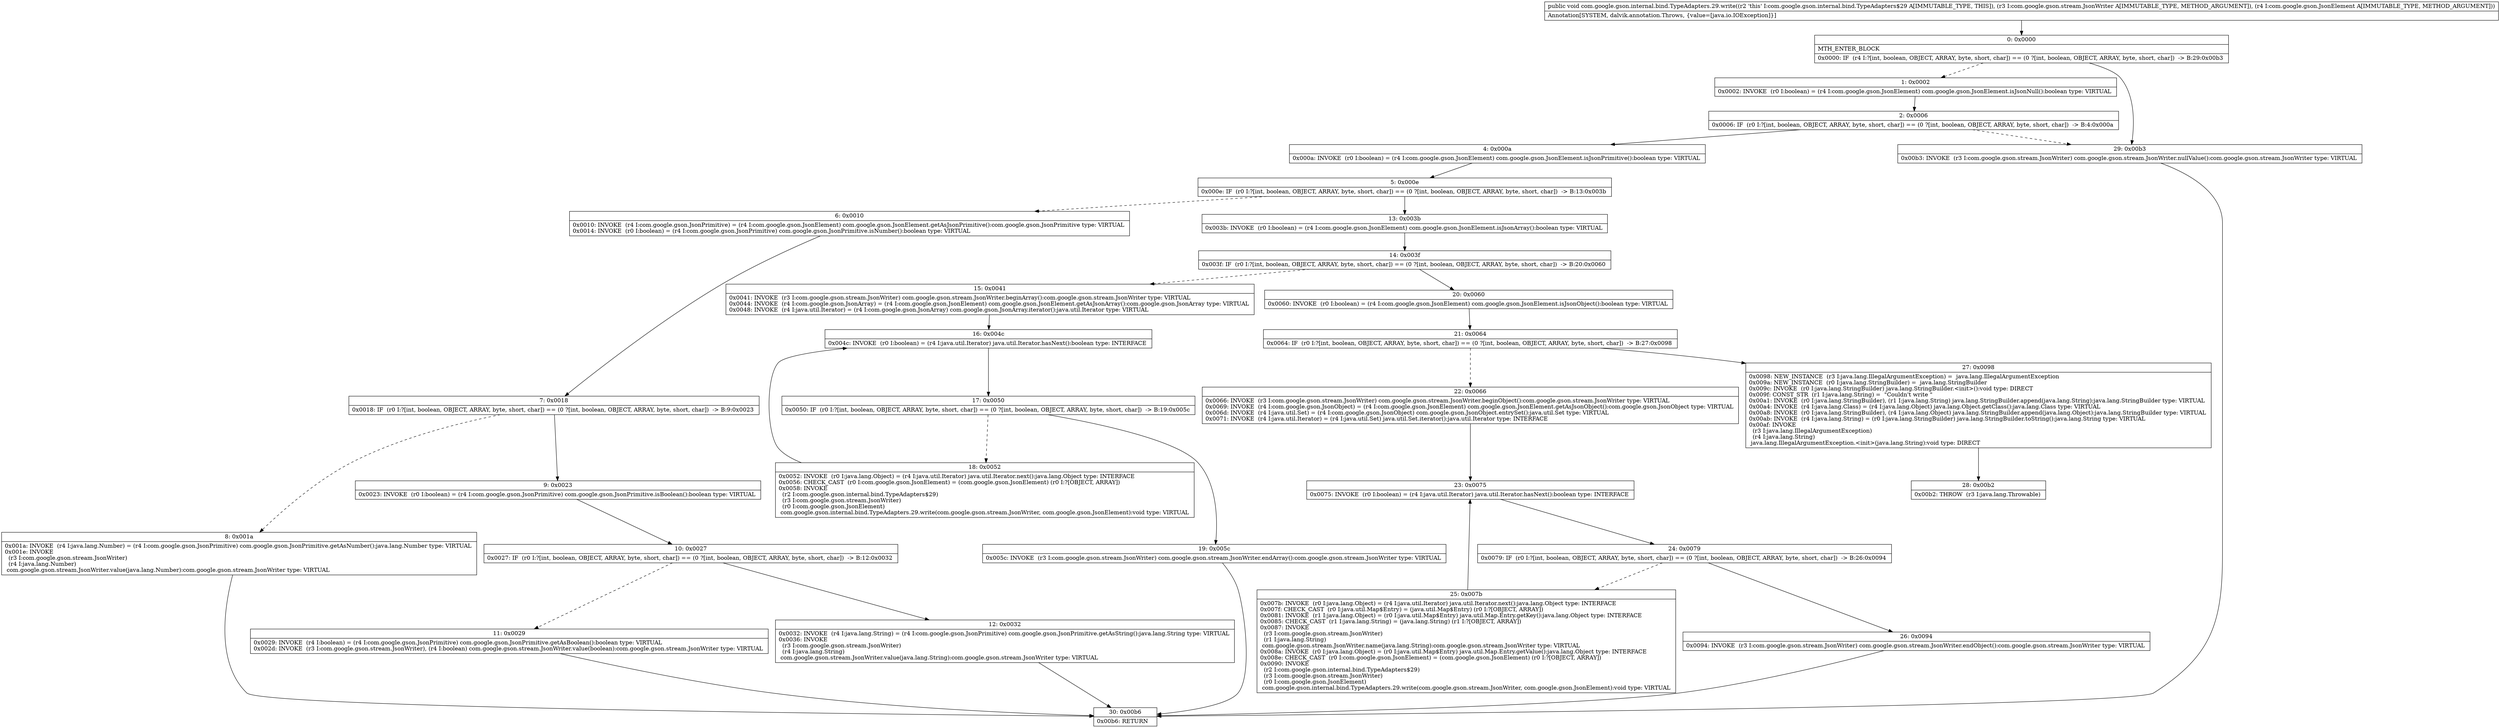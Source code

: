 digraph "CFG forcom.google.gson.internal.bind.TypeAdapters.29.write(Lcom\/google\/gson\/stream\/JsonWriter;Lcom\/google\/gson\/JsonElement;)V" {
Node_0 [shape=record,label="{0\:\ 0x0000|MTH_ENTER_BLOCK\l|0x0000: IF  (r4 I:?[int, boolean, OBJECT, ARRAY, byte, short, char]) == (0 ?[int, boolean, OBJECT, ARRAY, byte, short, char])  \-\> B:29:0x00b3 \l}"];
Node_1 [shape=record,label="{1\:\ 0x0002|0x0002: INVOKE  (r0 I:boolean) = (r4 I:com.google.gson.JsonElement) com.google.gson.JsonElement.isJsonNull():boolean type: VIRTUAL \l}"];
Node_2 [shape=record,label="{2\:\ 0x0006|0x0006: IF  (r0 I:?[int, boolean, OBJECT, ARRAY, byte, short, char]) == (0 ?[int, boolean, OBJECT, ARRAY, byte, short, char])  \-\> B:4:0x000a \l}"];
Node_4 [shape=record,label="{4\:\ 0x000a|0x000a: INVOKE  (r0 I:boolean) = (r4 I:com.google.gson.JsonElement) com.google.gson.JsonElement.isJsonPrimitive():boolean type: VIRTUAL \l}"];
Node_5 [shape=record,label="{5\:\ 0x000e|0x000e: IF  (r0 I:?[int, boolean, OBJECT, ARRAY, byte, short, char]) == (0 ?[int, boolean, OBJECT, ARRAY, byte, short, char])  \-\> B:13:0x003b \l}"];
Node_6 [shape=record,label="{6\:\ 0x0010|0x0010: INVOKE  (r4 I:com.google.gson.JsonPrimitive) = (r4 I:com.google.gson.JsonElement) com.google.gson.JsonElement.getAsJsonPrimitive():com.google.gson.JsonPrimitive type: VIRTUAL \l0x0014: INVOKE  (r0 I:boolean) = (r4 I:com.google.gson.JsonPrimitive) com.google.gson.JsonPrimitive.isNumber():boolean type: VIRTUAL \l}"];
Node_7 [shape=record,label="{7\:\ 0x0018|0x0018: IF  (r0 I:?[int, boolean, OBJECT, ARRAY, byte, short, char]) == (0 ?[int, boolean, OBJECT, ARRAY, byte, short, char])  \-\> B:9:0x0023 \l}"];
Node_8 [shape=record,label="{8\:\ 0x001a|0x001a: INVOKE  (r4 I:java.lang.Number) = (r4 I:com.google.gson.JsonPrimitive) com.google.gson.JsonPrimitive.getAsNumber():java.lang.Number type: VIRTUAL \l0x001e: INVOKE  \l  (r3 I:com.google.gson.stream.JsonWriter)\l  (r4 I:java.lang.Number)\l com.google.gson.stream.JsonWriter.value(java.lang.Number):com.google.gson.stream.JsonWriter type: VIRTUAL \l}"];
Node_9 [shape=record,label="{9\:\ 0x0023|0x0023: INVOKE  (r0 I:boolean) = (r4 I:com.google.gson.JsonPrimitive) com.google.gson.JsonPrimitive.isBoolean():boolean type: VIRTUAL \l}"];
Node_10 [shape=record,label="{10\:\ 0x0027|0x0027: IF  (r0 I:?[int, boolean, OBJECT, ARRAY, byte, short, char]) == (0 ?[int, boolean, OBJECT, ARRAY, byte, short, char])  \-\> B:12:0x0032 \l}"];
Node_11 [shape=record,label="{11\:\ 0x0029|0x0029: INVOKE  (r4 I:boolean) = (r4 I:com.google.gson.JsonPrimitive) com.google.gson.JsonPrimitive.getAsBoolean():boolean type: VIRTUAL \l0x002d: INVOKE  (r3 I:com.google.gson.stream.JsonWriter), (r4 I:boolean) com.google.gson.stream.JsonWriter.value(boolean):com.google.gson.stream.JsonWriter type: VIRTUAL \l}"];
Node_12 [shape=record,label="{12\:\ 0x0032|0x0032: INVOKE  (r4 I:java.lang.String) = (r4 I:com.google.gson.JsonPrimitive) com.google.gson.JsonPrimitive.getAsString():java.lang.String type: VIRTUAL \l0x0036: INVOKE  \l  (r3 I:com.google.gson.stream.JsonWriter)\l  (r4 I:java.lang.String)\l com.google.gson.stream.JsonWriter.value(java.lang.String):com.google.gson.stream.JsonWriter type: VIRTUAL \l}"];
Node_13 [shape=record,label="{13\:\ 0x003b|0x003b: INVOKE  (r0 I:boolean) = (r4 I:com.google.gson.JsonElement) com.google.gson.JsonElement.isJsonArray():boolean type: VIRTUAL \l}"];
Node_14 [shape=record,label="{14\:\ 0x003f|0x003f: IF  (r0 I:?[int, boolean, OBJECT, ARRAY, byte, short, char]) == (0 ?[int, boolean, OBJECT, ARRAY, byte, short, char])  \-\> B:20:0x0060 \l}"];
Node_15 [shape=record,label="{15\:\ 0x0041|0x0041: INVOKE  (r3 I:com.google.gson.stream.JsonWriter) com.google.gson.stream.JsonWriter.beginArray():com.google.gson.stream.JsonWriter type: VIRTUAL \l0x0044: INVOKE  (r4 I:com.google.gson.JsonArray) = (r4 I:com.google.gson.JsonElement) com.google.gson.JsonElement.getAsJsonArray():com.google.gson.JsonArray type: VIRTUAL \l0x0048: INVOKE  (r4 I:java.util.Iterator) = (r4 I:com.google.gson.JsonArray) com.google.gson.JsonArray.iterator():java.util.Iterator type: VIRTUAL \l}"];
Node_16 [shape=record,label="{16\:\ 0x004c|0x004c: INVOKE  (r0 I:boolean) = (r4 I:java.util.Iterator) java.util.Iterator.hasNext():boolean type: INTERFACE \l}"];
Node_17 [shape=record,label="{17\:\ 0x0050|0x0050: IF  (r0 I:?[int, boolean, OBJECT, ARRAY, byte, short, char]) == (0 ?[int, boolean, OBJECT, ARRAY, byte, short, char])  \-\> B:19:0x005c \l}"];
Node_18 [shape=record,label="{18\:\ 0x0052|0x0052: INVOKE  (r0 I:java.lang.Object) = (r4 I:java.util.Iterator) java.util.Iterator.next():java.lang.Object type: INTERFACE \l0x0056: CHECK_CAST  (r0 I:com.google.gson.JsonElement) = (com.google.gson.JsonElement) (r0 I:?[OBJECT, ARRAY]) \l0x0058: INVOKE  \l  (r2 I:com.google.gson.internal.bind.TypeAdapters$29)\l  (r3 I:com.google.gson.stream.JsonWriter)\l  (r0 I:com.google.gson.JsonElement)\l com.google.gson.internal.bind.TypeAdapters.29.write(com.google.gson.stream.JsonWriter, com.google.gson.JsonElement):void type: VIRTUAL \l}"];
Node_19 [shape=record,label="{19\:\ 0x005c|0x005c: INVOKE  (r3 I:com.google.gson.stream.JsonWriter) com.google.gson.stream.JsonWriter.endArray():com.google.gson.stream.JsonWriter type: VIRTUAL \l}"];
Node_20 [shape=record,label="{20\:\ 0x0060|0x0060: INVOKE  (r0 I:boolean) = (r4 I:com.google.gson.JsonElement) com.google.gson.JsonElement.isJsonObject():boolean type: VIRTUAL \l}"];
Node_21 [shape=record,label="{21\:\ 0x0064|0x0064: IF  (r0 I:?[int, boolean, OBJECT, ARRAY, byte, short, char]) == (0 ?[int, boolean, OBJECT, ARRAY, byte, short, char])  \-\> B:27:0x0098 \l}"];
Node_22 [shape=record,label="{22\:\ 0x0066|0x0066: INVOKE  (r3 I:com.google.gson.stream.JsonWriter) com.google.gson.stream.JsonWriter.beginObject():com.google.gson.stream.JsonWriter type: VIRTUAL \l0x0069: INVOKE  (r4 I:com.google.gson.JsonObject) = (r4 I:com.google.gson.JsonElement) com.google.gson.JsonElement.getAsJsonObject():com.google.gson.JsonObject type: VIRTUAL \l0x006d: INVOKE  (r4 I:java.util.Set) = (r4 I:com.google.gson.JsonObject) com.google.gson.JsonObject.entrySet():java.util.Set type: VIRTUAL \l0x0071: INVOKE  (r4 I:java.util.Iterator) = (r4 I:java.util.Set) java.util.Set.iterator():java.util.Iterator type: INTERFACE \l}"];
Node_23 [shape=record,label="{23\:\ 0x0075|0x0075: INVOKE  (r0 I:boolean) = (r4 I:java.util.Iterator) java.util.Iterator.hasNext():boolean type: INTERFACE \l}"];
Node_24 [shape=record,label="{24\:\ 0x0079|0x0079: IF  (r0 I:?[int, boolean, OBJECT, ARRAY, byte, short, char]) == (0 ?[int, boolean, OBJECT, ARRAY, byte, short, char])  \-\> B:26:0x0094 \l}"];
Node_25 [shape=record,label="{25\:\ 0x007b|0x007b: INVOKE  (r0 I:java.lang.Object) = (r4 I:java.util.Iterator) java.util.Iterator.next():java.lang.Object type: INTERFACE \l0x007f: CHECK_CAST  (r0 I:java.util.Map$Entry) = (java.util.Map$Entry) (r0 I:?[OBJECT, ARRAY]) \l0x0081: INVOKE  (r1 I:java.lang.Object) = (r0 I:java.util.Map$Entry) java.util.Map.Entry.getKey():java.lang.Object type: INTERFACE \l0x0085: CHECK_CAST  (r1 I:java.lang.String) = (java.lang.String) (r1 I:?[OBJECT, ARRAY]) \l0x0087: INVOKE  \l  (r3 I:com.google.gson.stream.JsonWriter)\l  (r1 I:java.lang.String)\l com.google.gson.stream.JsonWriter.name(java.lang.String):com.google.gson.stream.JsonWriter type: VIRTUAL \l0x008a: INVOKE  (r0 I:java.lang.Object) = (r0 I:java.util.Map$Entry) java.util.Map.Entry.getValue():java.lang.Object type: INTERFACE \l0x008e: CHECK_CAST  (r0 I:com.google.gson.JsonElement) = (com.google.gson.JsonElement) (r0 I:?[OBJECT, ARRAY]) \l0x0090: INVOKE  \l  (r2 I:com.google.gson.internal.bind.TypeAdapters$29)\l  (r3 I:com.google.gson.stream.JsonWriter)\l  (r0 I:com.google.gson.JsonElement)\l com.google.gson.internal.bind.TypeAdapters.29.write(com.google.gson.stream.JsonWriter, com.google.gson.JsonElement):void type: VIRTUAL \l}"];
Node_26 [shape=record,label="{26\:\ 0x0094|0x0094: INVOKE  (r3 I:com.google.gson.stream.JsonWriter) com.google.gson.stream.JsonWriter.endObject():com.google.gson.stream.JsonWriter type: VIRTUAL \l}"];
Node_27 [shape=record,label="{27\:\ 0x0098|0x0098: NEW_INSTANCE  (r3 I:java.lang.IllegalArgumentException) =  java.lang.IllegalArgumentException \l0x009a: NEW_INSTANCE  (r0 I:java.lang.StringBuilder) =  java.lang.StringBuilder \l0x009c: INVOKE  (r0 I:java.lang.StringBuilder) java.lang.StringBuilder.\<init\>():void type: DIRECT \l0x009f: CONST_STR  (r1 I:java.lang.String) =  \"Couldn't write \" \l0x00a1: INVOKE  (r0 I:java.lang.StringBuilder), (r1 I:java.lang.String) java.lang.StringBuilder.append(java.lang.String):java.lang.StringBuilder type: VIRTUAL \l0x00a4: INVOKE  (r4 I:java.lang.Class) = (r4 I:java.lang.Object) java.lang.Object.getClass():java.lang.Class type: VIRTUAL \l0x00a8: INVOKE  (r0 I:java.lang.StringBuilder), (r4 I:java.lang.Object) java.lang.StringBuilder.append(java.lang.Object):java.lang.StringBuilder type: VIRTUAL \l0x00ab: INVOKE  (r4 I:java.lang.String) = (r0 I:java.lang.StringBuilder) java.lang.StringBuilder.toString():java.lang.String type: VIRTUAL \l0x00af: INVOKE  \l  (r3 I:java.lang.IllegalArgumentException)\l  (r4 I:java.lang.String)\l java.lang.IllegalArgumentException.\<init\>(java.lang.String):void type: DIRECT \l}"];
Node_28 [shape=record,label="{28\:\ 0x00b2|0x00b2: THROW  (r3 I:java.lang.Throwable) \l}"];
Node_29 [shape=record,label="{29\:\ 0x00b3|0x00b3: INVOKE  (r3 I:com.google.gson.stream.JsonWriter) com.google.gson.stream.JsonWriter.nullValue():com.google.gson.stream.JsonWriter type: VIRTUAL \l}"];
Node_30 [shape=record,label="{30\:\ 0x00b6|0x00b6: RETURN   \l}"];
MethodNode[shape=record,label="{public void com.google.gson.internal.bind.TypeAdapters.29.write((r2 'this' I:com.google.gson.internal.bind.TypeAdapters$29 A[IMMUTABLE_TYPE, THIS]), (r3 I:com.google.gson.stream.JsonWriter A[IMMUTABLE_TYPE, METHOD_ARGUMENT]), (r4 I:com.google.gson.JsonElement A[IMMUTABLE_TYPE, METHOD_ARGUMENT]))  | Annotation[SYSTEM, dalvik.annotation.Throws, \{value=[java.io.IOException]\}]\l}"];
MethodNode -> Node_0;
Node_0 -> Node_1[style=dashed];
Node_0 -> Node_29;
Node_1 -> Node_2;
Node_2 -> Node_4;
Node_2 -> Node_29[style=dashed];
Node_4 -> Node_5;
Node_5 -> Node_6[style=dashed];
Node_5 -> Node_13;
Node_6 -> Node_7;
Node_7 -> Node_8[style=dashed];
Node_7 -> Node_9;
Node_8 -> Node_30;
Node_9 -> Node_10;
Node_10 -> Node_11[style=dashed];
Node_10 -> Node_12;
Node_11 -> Node_30;
Node_12 -> Node_30;
Node_13 -> Node_14;
Node_14 -> Node_15[style=dashed];
Node_14 -> Node_20;
Node_15 -> Node_16;
Node_16 -> Node_17;
Node_17 -> Node_18[style=dashed];
Node_17 -> Node_19;
Node_18 -> Node_16;
Node_19 -> Node_30;
Node_20 -> Node_21;
Node_21 -> Node_22[style=dashed];
Node_21 -> Node_27;
Node_22 -> Node_23;
Node_23 -> Node_24;
Node_24 -> Node_25[style=dashed];
Node_24 -> Node_26;
Node_25 -> Node_23;
Node_26 -> Node_30;
Node_27 -> Node_28;
Node_29 -> Node_30;
}

